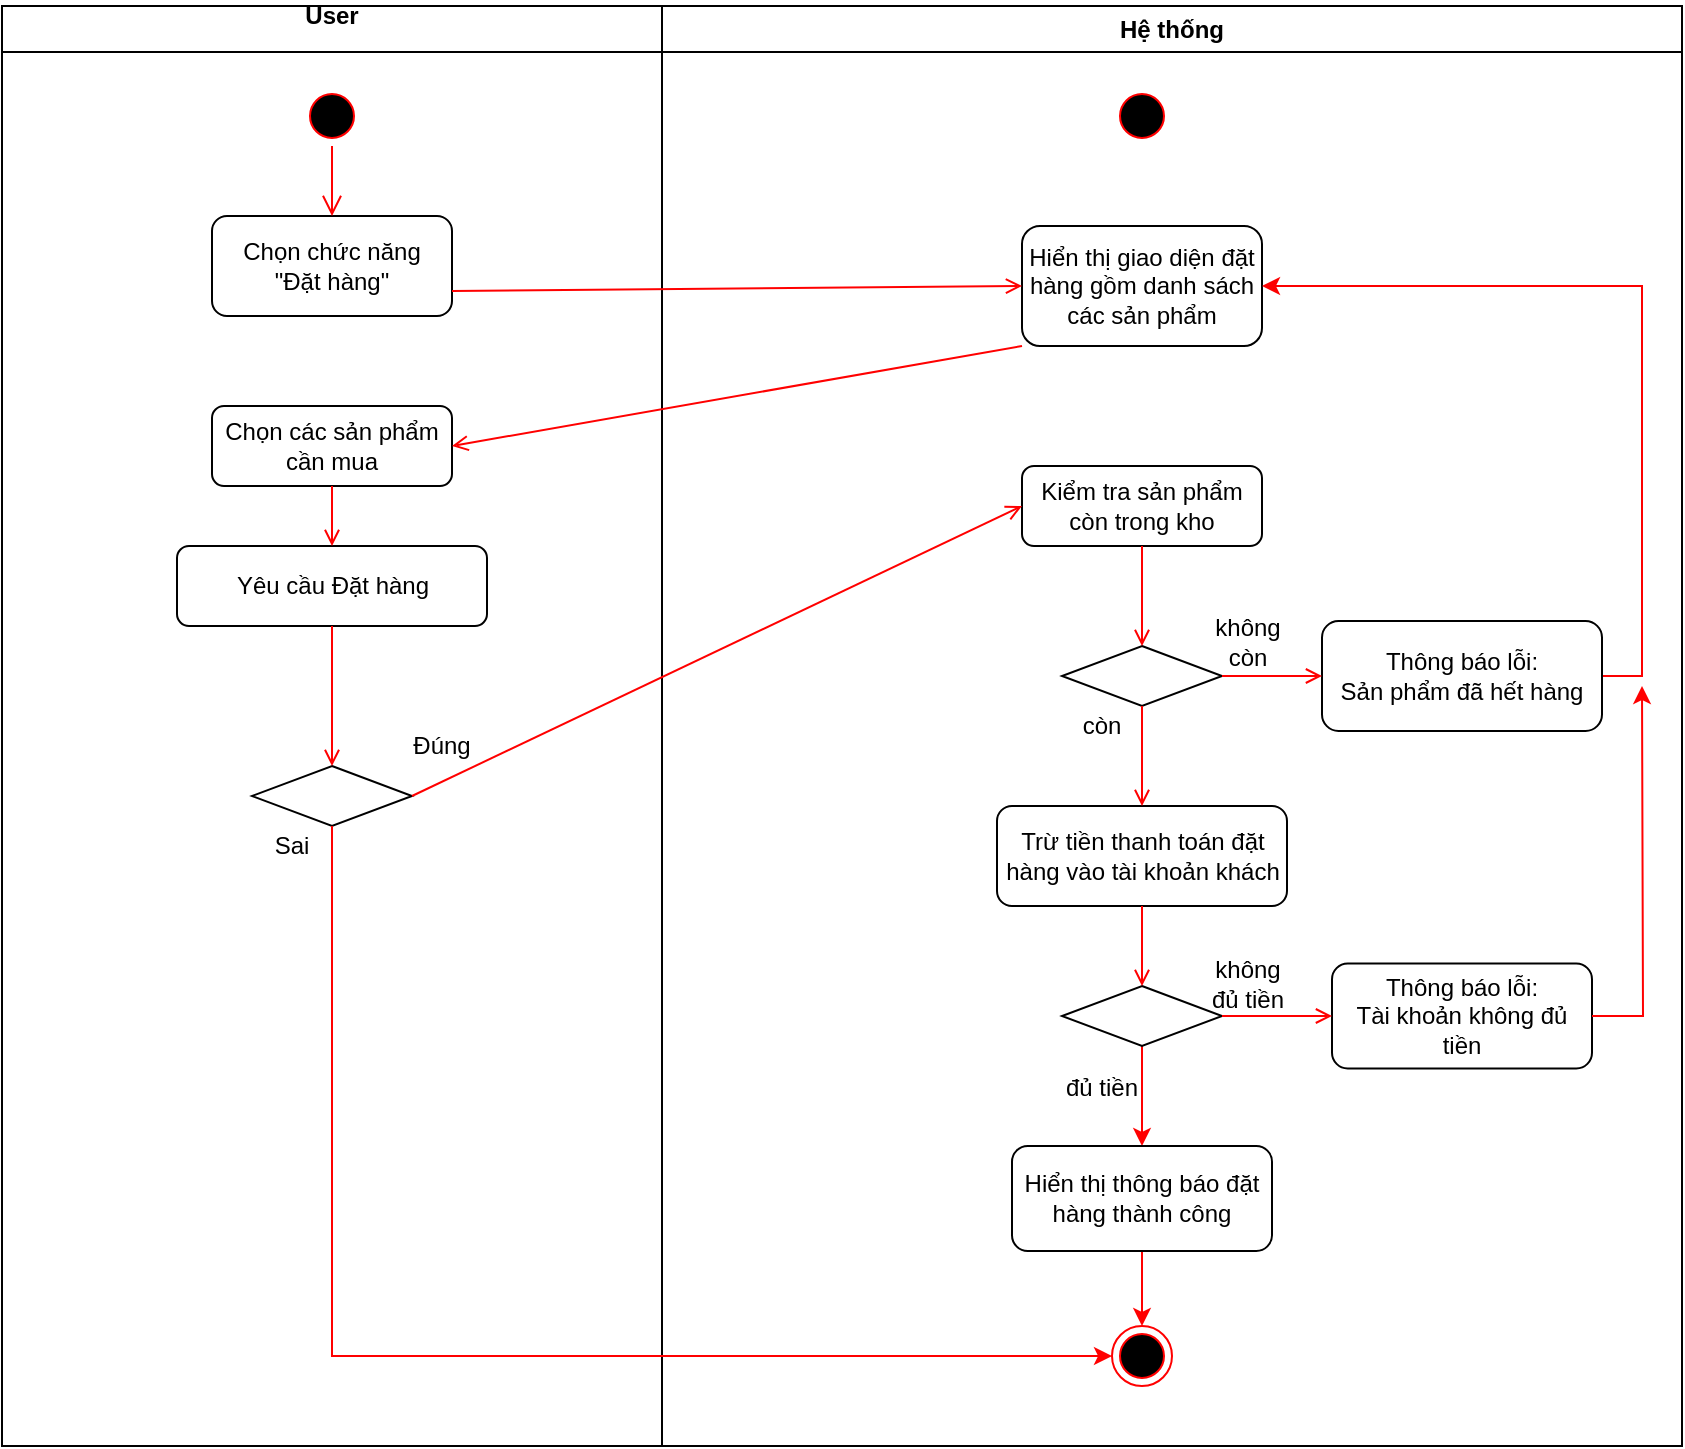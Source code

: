 <mxfile version="13.9.9" type="device" pages="3"><diagram name="DatHang" id="e7e014a7-5840-1c2e-5031-d8a46d1fe8dd"><mxGraphModel dx="1662" dy="822" grid="1" gridSize="10" guides="1" tooltips="1" connect="1" arrows="1" fold="1" page="1" pageScale="1" pageWidth="1169" pageHeight="826" background="#ffffff" math="0" shadow="0"><root><mxCell id="0"/><mxCell id="1" parent="0"/><mxCell id="aJ__V74SjFZ0D-F5m07I-41" value="User&#10;" style="swimlane;whiteSpace=wrap;startSize=23;" parent="1" vertex="1"><mxGeometry x="120" y="80" width="330" height="720" as="geometry"/></mxCell><mxCell id="aJ__V74SjFZ0D-F5m07I-42" value="" style="ellipse;shape=startState;fillColor=#000000;strokeColor=#ff0000;" parent="aJ__V74SjFZ0D-F5m07I-41" vertex="1"><mxGeometry x="150" y="40" width="30" height="30" as="geometry"/></mxCell><mxCell id="aJ__V74SjFZ0D-F5m07I-44" value="Chọn chức năng&lt;br&gt;&quot;Đặt hàng&quot;" style="rounded=1;whiteSpace=wrap;html=1;" parent="aJ__V74SjFZ0D-F5m07I-41" vertex="1"><mxGeometry x="105" y="105" width="120" height="50" as="geometry"/></mxCell><mxCell id="aJ__V74SjFZ0D-F5m07I-45" value="" style="edgeStyle=elbowEdgeStyle;elbow=horizontal;verticalAlign=bottom;endArrow=open;endSize=8;strokeColor=#FF0000;endFill=1;rounded=0" parent="aJ__V74SjFZ0D-F5m07I-41" source="aJ__V74SjFZ0D-F5m07I-42" target="aJ__V74SjFZ0D-F5m07I-44" edge="1"><mxGeometry x="100" y="40" as="geometry"><mxPoint x="275" y="180" as="targetPoint"/><mxPoint x="275" y="140" as="sourcePoint"/></mxGeometry></mxCell><mxCell id="aJ__V74SjFZ0D-F5m07I-46" value="Chọn các sản phẩm cần mua" style="rounded=1;whiteSpace=wrap;html=1;" parent="aJ__V74SjFZ0D-F5m07I-41" vertex="1"><mxGeometry x="105" y="200" width="120" height="40" as="geometry"/></mxCell><mxCell id="aJ__V74SjFZ0D-F5m07I-47" value="Yêu cầu Đặt hàng" style="rounded=1;whiteSpace=wrap;html=1;" parent="aJ__V74SjFZ0D-F5m07I-41" vertex="1"><mxGeometry x="87.5" y="270" width="155" height="40" as="geometry"/></mxCell><mxCell id="aJ__V74SjFZ0D-F5m07I-48" value="" style="endArrow=open;strokeColor=#FF0000;endFill=1;rounded=0;exitX=0.5;exitY=1;exitDx=0;exitDy=0;entryX=0.5;entryY=0;entryDx=0;entryDy=0;" parent="aJ__V74SjFZ0D-F5m07I-41" source="aJ__V74SjFZ0D-F5m07I-46" target="aJ__V74SjFZ0D-F5m07I-47" edge="1"><mxGeometry relative="1" as="geometry"><mxPoint x="385" y="300" as="sourcePoint"/><mxPoint x="385" y="355" as="targetPoint"/></mxGeometry></mxCell><mxCell id="aJ__V74SjFZ0D-F5m07I-49" value="" style="rhombus;whiteSpace=wrap;html=1;" parent="aJ__V74SjFZ0D-F5m07I-41" vertex="1"><mxGeometry x="125" y="380" width="80" height="30" as="geometry"/></mxCell><mxCell id="aJ__V74SjFZ0D-F5m07I-50" value="" style="endArrow=open;strokeColor=#FF0000;endFill=1;rounded=0;exitX=0.5;exitY=1;exitDx=0;exitDy=0;entryX=0.5;entryY=0;entryDx=0;entryDy=0;" parent="aJ__V74SjFZ0D-F5m07I-41" source="aJ__V74SjFZ0D-F5m07I-47" target="aJ__V74SjFZ0D-F5m07I-49" edge="1"><mxGeometry relative="1" as="geometry"><mxPoint x="125" y="205" as="sourcePoint"/><mxPoint x="125" y="240" as="targetPoint"/></mxGeometry></mxCell><mxCell id="aJ__V74SjFZ0D-F5m07I-51" value="Đúng" style="text;html=1;strokeColor=none;fillColor=none;align=center;verticalAlign=middle;whiteSpace=wrap;rounded=0;" parent="aJ__V74SjFZ0D-F5m07I-41" vertex="1"><mxGeometry x="200" y="360" width="40" height="20" as="geometry"/></mxCell><mxCell id="aJ__V74SjFZ0D-F5m07I-52" value="Sai" style="text;html=1;strokeColor=none;fillColor=none;align=center;verticalAlign=middle;whiteSpace=wrap;rounded=0;" parent="aJ__V74SjFZ0D-F5m07I-41" vertex="1"><mxGeometry x="125" y="410" width="40" height="20" as="geometry"/></mxCell><mxCell id="aJ__V74SjFZ0D-F5m07I-53" value="Hệ thống" style="swimlane;whiteSpace=wrap" parent="1" vertex="1"><mxGeometry x="450" y="80" width="510" height="720" as="geometry"/></mxCell><mxCell id="aJ__V74SjFZ0D-F5m07I-54" value="" style="ellipse;shape=startState;fillColor=#000000;strokeColor=#ff0000;" parent="aJ__V74SjFZ0D-F5m07I-53" vertex="1"><mxGeometry x="225" y="40" width="30" height="30" as="geometry"/></mxCell><mxCell id="aJ__V74SjFZ0D-F5m07I-55" value="Hiển thị giao diện đặt hàng gồm danh sách các sản phẩm" style="rounded=1;whiteSpace=wrap;html=1;" parent="aJ__V74SjFZ0D-F5m07I-53" vertex="1"><mxGeometry x="180" y="110" width="120" height="60" as="geometry"/></mxCell><mxCell id="aJ__V74SjFZ0D-F5m07I-56" value="Kiểm tra sản phẩm còn trong kho" style="rounded=1;whiteSpace=wrap;html=1;" parent="aJ__V74SjFZ0D-F5m07I-53" vertex="1"><mxGeometry x="180" y="230" width="120" height="40" as="geometry"/></mxCell><mxCell id="aJ__V74SjFZ0D-F5m07I-57" value="" style="rhombus;whiteSpace=wrap;html=1;" parent="aJ__V74SjFZ0D-F5m07I-53" vertex="1"><mxGeometry x="200" y="320" width="80" height="30" as="geometry"/></mxCell><mxCell id="aJ__V74SjFZ0D-F5m07I-58" value="" style="endArrow=open;strokeColor=#FF0000;endFill=1;rounded=0;exitX=0.5;exitY=1;exitDx=0;exitDy=0;entryX=0.5;entryY=0;entryDx=0;entryDy=0;" parent="aJ__V74SjFZ0D-F5m07I-53" source="aJ__V74SjFZ0D-F5m07I-56" target="aJ__V74SjFZ0D-F5m07I-57" edge="1"><mxGeometry relative="1" as="geometry"><mxPoint x="85" y="280" as="sourcePoint"/><mxPoint x="85" y="335" as="targetPoint"/></mxGeometry></mxCell><mxCell id="aJ__V74SjFZ0D-F5m07I-59" style="rounded=0;orthogonalLoop=1;jettySize=auto;html=1;exitX=1;exitY=0.5;exitDx=0;exitDy=0;entryX=1;entryY=0.5;entryDx=0;entryDy=0;fillColor=#990000;edgeStyle=orthogonalEdgeStyle;strokeColor=#FC0000;" parent="aJ__V74SjFZ0D-F5m07I-53" source="aJ__V74SjFZ0D-F5m07I-60" target="aJ__V74SjFZ0D-F5m07I-55" edge="1"><mxGeometry relative="1" as="geometry"/></mxCell><mxCell id="aJ__V74SjFZ0D-F5m07I-60" value="Thông báo lỗi:&lt;br&gt;Sản phẩm đã hết hàng" style="rounded=1;whiteSpace=wrap;html=1;" parent="aJ__V74SjFZ0D-F5m07I-53" vertex="1"><mxGeometry x="330" y="307.5" width="140" height="55" as="geometry"/></mxCell><mxCell id="aJ__V74SjFZ0D-F5m07I-61" value="" style="endArrow=open;strokeColor=#FF0000;endFill=1;rounded=0;exitX=1;exitY=0.5;exitDx=0;exitDy=0;" parent="aJ__V74SjFZ0D-F5m07I-53" source="aJ__V74SjFZ0D-F5m07I-57" target="aJ__V74SjFZ0D-F5m07I-60" edge="1"><mxGeometry relative="1" as="geometry"><mxPoint x="95" y="290" as="sourcePoint"/><mxPoint x="95" y="345" as="targetPoint"/></mxGeometry></mxCell><mxCell id="aJ__V74SjFZ0D-F5m07I-62" value="Trừ tiền thanh toán đặt hàng vào tài khoản khách" style="rounded=1;whiteSpace=wrap;html=1;" parent="aJ__V74SjFZ0D-F5m07I-53" vertex="1"><mxGeometry x="167.5" y="400" width="145" height="50" as="geometry"/></mxCell><mxCell id="aJ__V74SjFZ0D-F5m07I-63" value="" style="endArrow=open;strokeColor=#FF0000;endFill=1;rounded=0;exitX=0.5;exitY=1;exitDx=0;exitDy=0;entryX=0.5;entryY=0;entryDx=0;entryDy=0;" parent="aJ__V74SjFZ0D-F5m07I-53" source="aJ__V74SjFZ0D-F5m07I-57" target="aJ__V74SjFZ0D-F5m07I-62" edge="1"><mxGeometry relative="1" as="geometry"><mxPoint x="-110" y="350" as="sourcePoint"/><mxPoint x="20" y="350" as="targetPoint"/></mxGeometry></mxCell><mxCell id="aJ__V74SjFZ0D-F5m07I-64" value="không còn" style="text;html=1;strokeColor=none;fillColor=none;align=center;verticalAlign=middle;whiteSpace=wrap;rounded=0;" parent="aJ__V74SjFZ0D-F5m07I-53" vertex="1"><mxGeometry x="272.5" y="307.5" width="40" height="20" as="geometry"/></mxCell><mxCell id="aJ__V74SjFZ0D-F5m07I-65" value="còn" style="text;html=1;strokeColor=none;fillColor=none;align=center;verticalAlign=middle;whiteSpace=wrap;rounded=0;" parent="aJ__V74SjFZ0D-F5m07I-53" vertex="1"><mxGeometry x="200" y="350" width="40" height="20" as="geometry"/></mxCell><mxCell id="aJ__V74SjFZ0D-F5m07I-84" style="rounded=0;orthogonalLoop=1;jettySize=auto;html=1;exitX=0.5;exitY=1;exitDx=0;exitDy=0;strokeColor=#FF0000;" parent="aJ__V74SjFZ0D-F5m07I-53" source="aJ__V74SjFZ0D-F5m07I-66" target="aJ__V74SjFZ0D-F5m07I-83" edge="1"><mxGeometry relative="1" as="geometry"/></mxCell><mxCell id="aJ__V74SjFZ0D-F5m07I-66" value="" style="rhombus;whiteSpace=wrap;html=1;" parent="aJ__V74SjFZ0D-F5m07I-53" vertex="1"><mxGeometry x="200" y="490" width="80" height="30" as="geometry"/></mxCell><mxCell id="aJ__V74SjFZ0D-F5m07I-67" value="" style="endArrow=open;strokeColor=#FF0000;endFill=1;rounded=0;exitX=0.5;exitY=1;exitDx=0;exitDy=0;" parent="aJ__V74SjFZ0D-F5m07I-53" source="aJ__V74SjFZ0D-F5m07I-62" target="aJ__V74SjFZ0D-F5m07I-66" edge="1"><mxGeometry relative="1" as="geometry"><mxPoint x="270" y="300" as="sourcePoint"/><mxPoint x="270" y="320" as="targetPoint"/></mxGeometry></mxCell><mxCell id="aJ__V74SjFZ0D-F5m07I-68" value="Thông báo lỗi:&lt;br&gt;Tài khoản không đủ tiền" style="rounded=1;whiteSpace=wrap;html=1;" parent="aJ__V74SjFZ0D-F5m07I-53" vertex="1"><mxGeometry x="335" y="478.75" width="130" height="52.5" as="geometry"/></mxCell><mxCell id="aJ__V74SjFZ0D-F5m07I-69" value="" style="endArrow=open;strokeColor=#FF0000;endFill=1;rounded=0;exitX=1;exitY=0.5;exitDx=0;exitDy=0;entryX=0;entryY=0.5;entryDx=0;entryDy=0;" parent="aJ__V74SjFZ0D-F5m07I-53" source="aJ__V74SjFZ0D-F5m07I-66" target="aJ__V74SjFZ0D-F5m07I-68" edge="1"><mxGeometry relative="1" as="geometry"><mxPoint x="250" y="280" as="sourcePoint"/><mxPoint x="250" y="300" as="targetPoint"/></mxGeometry></mxCell><mxCell id="aJ__V74SjFZ0D-F5m07I-82" value="không đủ tiền" style="text;html=1;strokeColor=none;fillColor=none;align=center;verticalAlign=middle;whiteSpace=wrap;rounded=0;" parent="aJ__V74SjFZ0D-F5m07I-53" vertex="1"><mxGeometry x="272.5" y="478.75" width="40" height="20" as="geometry"/></mxCell><mxCell id="aJ__V74SjFZ0D-F5m07I-88" style="edgeStyle=orthogonalEdgeStyle;rounded=0;orthogonalLoop=1;jettySize=auto;html=1;exitX=0.5;exitY=1;exitDx=0;exitDy=0;entryX=0.5;entryY=0;entryDx=0;entryDy=0;strokeColor=#FF0000;" parent="aJ__V74SjFZ0D-F5m07I-53" source="aJ__V74SjFZ0D-F5m07I-83" target="aJ__V74SjFZ0D-F5m07I-87" edge="1"><mxGeometry relative="1" as="geometry"/></mxCell><mxCell id="aJ__V74SjFZ0D-F5m07I-83" value="Hiển thị thông báo đặt hàng thành công" style="rounded=1;whiteSpace=wrap;html=1;" parent="aJ__V74SjFZ0D-F5m07I-53" vertex="1"><mxGeometry x="175" y="570" width="130" height="52.5" as="geometry"/></mxCell><mxCell id="aJ__V74SjFZ0D-F5m07I-85" value="đủ tiền" style="text;html=1;strokeColor=none;fillColor=none;align=center;verticalAlign=middle;whiteSpace=wrap;rounded=0;" parent="aJ__V74SjFZ0D-F5m07I-53" vertex="1"><mxGeometry x="200" y="531.25" width="40" height="20" as="geometry"/></mxCell><mxCell id="aJ__V74SjFZ0D-F5m07I-87" value="" style="ellipse;html=1;shape=endState;fillColor=#000000;strokeColor=#ff0000;" parent="aJ__V74SjFZ0D-F5m07I-53" vertex="1"><mxGeometry x="225" y="660" width="30" height="30" as="geometry"/></mxCell><mxCell id="aJ__V74SjFZ0D-F5m07I-77" value="" style="endArrow=open;strokeColor=#FF0000;endFill=1;rounded=0;exitX=1;exitY=0.75;exitDx=0;exitDy=0;entryX=0;entryY=0.5;entryDx=0;entryDy=0;" parent="1" source="aJ__V74SjFZ0D-F5m07I-44" target="aJ__V74SjFZ0D-F5m07I-55" edge="1"><mxGeometry relative="1" as="geometry"><mxPoint x="525" y="240" as="sourcePoint"/></mxGeometry></mxCell><mxCell id="aJ__V74SjFZ0D-F5m07I-78" value="" style="endArrow=open;strokeColor=#FF0000;endFill=1;rounded=0;exitX=0;exitY=1;exitDx=0;exitDy=0;entryX=1;entryY=0.5;entryDx=0;entryDy=0;" parent="1" source="aJ__V74SjFZ0D-F5m07I-55" target="aJ__V74SjFZ0D-F5m07I-46" edge="1"><mxGeometry relative="1" as="geometry"><mxPoint x="580" y="325" as="sourcePoint"/><mxPoint x="600" y="325" as="targetPoint"/></mxGeometry></mxCell><mxCell id="aJ__V74SjFZ0D-F5m07I-79" value="" style="endArrow=open;strokeColor=#FF0000;endFill=1;rounded=0;exitX=1;exitY=0.5;exitDx=0;exitDy=0;entryX=0;entryY=0.5;entryDx=0;entryDy=0;" parent="1" source="aJ__V74SjFZ0D-F5m07I-49" target="aJ__V74SjFZ0D-F5m07I-56" edge="1"><mxGeometry relative="1" as="geometry"><mxPoint x="525" y="350" as="sourcePoint"/></mxGeometry></mxCell><mxCell id="aJ__V74SjFZ0D-F5m07I-86" style="edgeStyle=orthogonalEdgeStyle;rounded=0;orthogonalLoop=1;jettySize=auto;html=1;exitX=1;exitY=0.5;exitDx=0;exitDy=0;strokeColor=#FF0000;" parent="1" source="aJ__V74SjFZ0D-F5m07I-68" edge="1"><mxGeometry relative="1" as="geometry"><mxPoint x="940" y="420" as="targetPoint"/></mxGeometry></mxCell><mxCell id="aJ__V74SjFZ0D-F5m07I-89" style="edgeStyle=orthogonalEdgeStyle;rounded=0;orthogonalLoop=1;jettySize=auto;html=1;exitX=0.5;exitY=1;exitDx=0;exitDy=0;entryX=0;entryY=0.5;entryDx=0;entryDy=0;strokeColor=#FF0000;" parent="1" source="aJ__V74SjFZ0D-F5m07I-49" target="aJ__V74SjFZ0D-F5m07I-87" edge="1"><mxGeometry relative="1" as="geometry"/></mxCell></root></mxGraphModel></diagram><diagram id="DGHjz7fVhNqy3C0vTWpx" name="PhanHoiAdmin"><mxGraphModel dx="1662" dy="822" grid="1" gridSize="10" guides="1" tooltips="1" connect="1" arrows="1" fold="1" page="1" pageScale="1" pageWidth="850" pageHeight="1100" math="0" shadow="0"><root><mxCell id="t5vOIl4RgdSgeaUPpMT_-0"/><mxCell id="t5vOIl4RgdSgeaUPpMT_-1" parent="t5vOIl4RgdSgeaUPpMT_-0"/><mxCell id="t5vOIl4RgdSgeaUPpMT_-2" value="User" style="swimlane;whiteSpace=wrap" parent="t5vOIl4RgdSgeaUPpMT_-1" vertex="1"><mxGeometry x="130" y="40" width="320" height="520" as="geometry"/></mxCell><mxCell id="t5vOIl4RgdSgeaUPpMT_-3" value="" style="ellipse;shape=startState;fillColor=#000000;strokeColor=#ff0000;" parent="t5vOIl4RgdSgeaUPpMT_-2" vertex="1"><mxGeometry x="145" y="40" width="30" height="30" as="geometry"/></mxCell><mxCell id="t5vOIl4RgdSgeaUPpMT_-4" value="" style="edgeStyle=elbowEdgeStyle;elbow=horizontal;verticalAlign=bottom;endArrow=open;endSize=8;strokeColor=#FF0000;endFill=1;rounded=0" parent="t5vOIl4RgdSgeaUPpMT_-2" source="t5vOIl4RgdSgeaUPpMT_-5" edge="1"><mxGeometry x="100" y="40" as="geometry"><mxPoint x="115" y="110" as="targetPoint"/></mxGeometry></mxCell><mxCell id="t5vOIl4RgdSgeaUPpMT_-5" value="Chọn hộp thoại tin nhắn trao đổi" style="rounded=1;whiteSpace=wrap;html=1;" parent="t5vOIl4RgdSgeaUPpMT_-2" vertex="1"><mxGeometry x="93.13" y="90" width="133.75" height="50" as="geometry"/></mxCell><mxCell id="t5vOIl4RgdSgeaUPpMT_-6" value="" style="edgeStyle=elbowEdgeStyle;elbow=horizontal;verticalAlign=bottom;endArrow=open;endSize=8;strokeColor=#FF0000;endFill=1;rounded=0" parent="t5vOIl4RgdSgeaUPpMT_-2" source="t5vOIl4RgdSgeaUPpMT_-3" target="t5vOIl4RgdSgeaUPpMT_-5" edge="1"><mxGeometry x="100" y="40" as="geometry"><mxPoint x="275" y="180" as="targetPoint"/><mxPoint x="275" y="140" as="sourcePoint"/></mxGeometry></mxCell><mxCell id="t5vOIl4RgdSgeaUPpMT_-7" style="edgeStyle=none;rounded=0;orthogonalLoop=1;jettySize=auto;html=1;exitX=0.5;exitY=1;exitDx=0;exitDy=0;entryX=0.5;entryY=0;entryDx=0;entryDy=0;strokeColor=#F70031;" parent="t5vOIl4RgdSgeaUPpMT_-2" source="t5vOIl4RgdSgeaUPpMT_-8" target="t5vOIl4RgdSgeaUPpMT_-13" edge="1"><mxGeometry relative="1" as="geometry"/></mxCell><mxCell id="t5vOIl4RgdSgeaUPpMT_-8" value="Nhập thông tin cần trao đổi" style="rounded=1;whiteSpace=wrap;html=1;" parent="t5vOIl4RgdSgeaUPpMT_-2" vertex="1"><mxGeometry x="98.14" y="160" width="123.74" height="40" as="geometry"/></mxCell><mxCell id="t5vOIl4RgdSgeaUPpMT_-9" value="" style="rhombus;whiteSpace=wrap;html=1;" parent="t5vOIl4RgdSgeaUPpMT_-2" vertex="1"><mxGeometry x="120.0" y="320" width="80" height="30" as="geometry"/></mxCell><mxCell id="t5vOIl4RgdSgeaUPpMT_-10" value="Đúng" style="text;html=1;strokeColor=none;fillColor=none;align=center;verticalAlign=middle;whiteSpace=wrap;rounded=0;" parent="t5vOIl4RgdSgeaUPpMT_-2" vertex="1"><mxGeometry x="200" y="330" width="40" height="20" as="geometry"/></mxCell><mxCell id="t5vOIl4RgdSgeaUPpMT_-11" value="Sai" style="text;html=1;strokeColor=none;fillColor=none;align=center;verticalAlign=middle;whiteSpace=wrap;rounded=0;" parent="t5vOIl4RgdSgeaUPpMT_-2" vertex="1"><mxGeometry x="120" y="350" width="40" height="20" as="geometry"/></mxCell><mxCell id="t5vOIl4RgdSgeaUPpMT_-12" style="edgeStyle=none;rounded=0;orthogonalLoop=1;jettySize=auto;html=1;exitX=0.5;exitY=1;exitDx=0;exitDy=0;entryX=0.5;entryY=0;entryDx=0;entryDy=0;strokeColor=#F70031;" parent="t5vOIl4RgdSgeaUPpMT_-2" source="t5vOIl4RgdSgeaUPpMT_-13" target="t5vOIl4RgdSgeaUPpMT_-9" edge="1"><mxGeometry relative="1" as="geometry"/></mxCell><mxCell id="t5vOIl4RgdSgeaUPpMT_-13" value="Yêu cầu Gửi tin nhắn" style="rounded=1;whiteSpace=wrap;html=1;" parent="t5vOIl4RgdSgeaUPpMT_-2" vertex="1"><mxGeometry x="98.14" y="230" width="123.74" height="40" as="geometry"/></mxCell><mxCell id="t5vOIl4RgdSgeaUPpMT_-14" value="Hệ thống" style="swimlane;whiteSpace=wrap" parent="t5vOIl4RgdSgeaUPpMT_-1" vertex="1"><mxGeometry x="450" y="40" width="480" height="520" as="geometry"/></mxCell><mxCell id="t5vOIl4RgdSgeaUPpMT_-15" value="" style="ellipse;shape=startState;fillColor=#000000;strokeColor=#ff0000;" parent="t5vOIl4RgdSgeaUPpMT_-14" vertex="1"><mxGeometry x="225" y="40" width="30" height="30" as="geometry"/></mxCell><mxCell id="t5vOIl4RgdSgeaUPpMT_-16" value="Hiển thị giao diện hộp thoại tin nhắn trao đổi" style="rounded=1;whiteSpace=wrap;html=1;" parent="t5vOIl4RgdSgeaUPpMT_-14" vertex="1"><mxGeometry x="168.75" y="80.63" width="142.5" height="68.75" as="geometry"/></mxCell><mxCell id="t5vOIl4RgdSgeaUPpMT_-17" style="edgeStyle=none;rounded=0;orthogonalLoop=1;jettySize=auto;html=1;exitX=0.5;exitY=1;exitDx=0;exitDy=0;entryX=0.5;entryY=0;entryDx=0;entryDy=0;strokeColor=#FF0000;" parent="t5vOIl4RgdSgeaUPpMT_-14" source="t5vOIl4RgdSgeaUPpMT_-18" target="t5vOIl4RgdSgeaUPpMT_-21" edge="1"><mxGeometry relative="1" as="geometry"/></mxCell><mxCell id="t5vOIl4RgdSgeaUPpMT_-18" value="Hiển thị tin nhắn trong hộp thoại ở máy chủ" style="rounded=1;whiteSpace=wrap;html=1;" parent="t5vOIl4RgdSgeaUPpMT_-14" vertex="1"><mxGeometry x="155" y="212.5" width="170" height="65" as="geometry"/></mxCell><mxCell id="t5vOIl4RgdSgeaUPpMT_-19" value="" style="ellipse;html=1;shape=endState;fillColor=#000000;strokeColor=#ff0000;" parent="t5vOIl4RgdSgeaUPpMT_-14" vertex="1"><mxGeometry x="225" y="440" width="30" height="30" as="geometry"/></mxCell><mxCell id="t5vOIl4RgdSgeaUPpMT_-20" style="edgeStyle=none;rounded=0;orthogonalLoop=1;jettySize=auto;html=1;exitX=0.5;exitY=1;exitDx=0;exitDy=0;entryX=0.5;entryY=0;entryDx=0;entryDy=0;strokeColor=#D40000;" parent="t5vOIl4RgdSgeaUPpMT_-14" source="t5vOIl4RgdSgeaUPpMT_-21" target="t5vOIl4RgdSgeaUPpMT_-19" edge="1"><mxGeometry relative="1" as="geometry"/></mxCell><mxCell id="t5vOIl4RgdSgeaUPpMT_-21" value="Hiển thị thông báo đã gửi tin nhắn thành công ở máy khách hàng" style="rounded=1;whiteSpace=wrap;html=1;" parent="t5vOIl4RgdSgeaUPpMT_-14" vertex="1"><mxGeometry x="162.5" y="350" width="155" height="65" as="geometry"/></mxCell><mxCell id="t5vOIl4RgdSgeaUPpMT_-22" value="" style="endArrow=open;strokeColor=#FF0000;endFill=1;rounded=0;exitX=1;exitY=0.5;exitDx=0;exitDy=0;entryX=0;entryY=0.5;entryDx=0;entryDy=0;" parent="t5vOIl4RgdSgeaUPpMT_-1" source="t5vOIl4RgdSgeaUPpMT_-5" target="t5vOIl4RgdSgeaUPpMT_-16" edge="1"><mxGeometry relative="1" as="geometry"><mxPoint x="525" y="240" as="sourcePoint"/></mxGeometry></mxCell><mxCell id="t5vOIl4RgdSgeaUPpMT_-23" style="rounded=0;orthogonalLoop=1;jettySize=auto;html=1;exitX=0;exitY=1;exitDx=0;exitDy=0;entryX=1;entryY=0.5;entryDx=0;entryDy=0;strokeColor=#F70021;" parent="t5vOIl4RgdSgeaUPpMT_-1" source="t5vOIl4RgdSgeaUPpMT_-16" target="t5vOIl4RgdSgeaUPpMT_-8" edge="1"><mxGeometry relative="1" as="geometry"/></mxCell><mxCell id="t5vOIl4RgdSgeaUPpMT_-24" style="edgeStyle=none;rounded=0;orthogonalLoop=1;jettySize=auto;html=1;exitX=1;exitY=0.5;exitDx=0;exitDy=0;entryX=0;entryY=0.5;entryDx=0;entryDy=0;strokeColor=#F70021;" parent="t5vOIl4RgdSgeaUPpMT_-1" source="t5vOIl4RgdSgeaUPpMT_-9" target="t5vOIl4RgdSgeaUPpMT_-18" edge="1"><mxGeometry relative="1" as="geometry"/></mxCell><mxCell id="t5vOIl4RgdSgeaUPpMT_-25" style="edgeStyle=orthogonalEdgeStyle;rounded=0;orthogonalLoop=1;jettySize=auto;html=1;exitX=0.5;exitY=1;exitDx=0;exitDy=0;entryX=0;entryY=0.5;entryDx=0;entryDy=0;strokeColor=#FF0000;" parent="t5vOIl4RgdSgeaUPpMT_-1" source="t5vOIl4RgdSgeaUPpMT_-9" target="t5vOIl4RgdSgeaUPpMT_-19" edge="1"><mxGeometry relative="1" as="geometry"/></mxCell></root></mxGraphModel></diagram><diagram id="VCHtoK4bV17sJbBmLVvG" name="ChuyenTien"><mxGraphModel dx="1662" dy="822" grid="1" gridSize="10" guides="1" tooltips="1" connect="1" arrows="1" fold="1" page="1" pageScale="1" pageWidth="850" pageHeight="1100" math="0" shadow="0"><root><mxCell id="1RHCtXDSdcb1a8iPi12D-0"/><mxCell id="1RHCtXDSdcb1a8iPi12D-1" parent="1RHCtXDSdcb1a8iPi12D-0"/><mxCell id="1RHCtXDSdcb1a8iPi12D-2" value="User" style="swimlane;whiteSpace=wrap" parent="1RHCtXDSdcb1a8iPi12D-1" vertex="1"><mxGeometry x="130" y="40" width="320" height="680" as="geometry"/></mxCell><mxCell id="1RHCtXDSdcb1a8iPi12D-3" value="" style="ellipse;shape=startState;fillColor=#000000;strokeColor=#ff0000;" parent="1RHCtXDSdcb1a8iPi12D-2" vertex="1"><mxGeometry x="145" y="40" width="30" height="30" as="geometry"/></mxCell><mxCell id="1RHCtXDSdcb1a8iPi12D-4" value="" style="edgeStyle=elbowEdgeStyle;elbow=horizontal;verticalAlign=bottom;endArrow=open;endSize=8;strokeColor=#FF0000;endFill=1;rounded=0" parent="1RHCtXDSdcb1a8iPi12D-2" source="1RHCtXDSdcb1a8iPi12D-5" edge="1"><mxGeometry x="100" y="40" as="geometry"><mxPoint x="115" y="110" as="targetPoint"/></mxGeometry></mxCell><mxCell id="1RHCtXDSdcb1a8iPi12D-5" value="Chọn chức năng Chuyển tiền" style="rounded=1;whiteSpace=wrap;html=1;" parent="1RHCtXDSdcb1a8iPi12D-2" vertex="1"><mxGeometry x="93.13" y="90" width="133.75" height="50" as="geometry"/></mxCell><mxCell id="1RHCtXDSdcb1a8iPi12D-6" value="" style="edgeStyle=elbowEdgeStyle;elbow=horizontal;verticalAlign=bottom;endArrow=open;endSize=8;strokeColor=#FF0000;endFill=1;rounded=0" parent="1RHCtXDSdcb1a8iPi12D-2" source="1RHCtXDSdcb1a8iPi12D-3" target="1RHCtXDSdcb1a8iPi12D-5" edge="1"><mxGeometry x="100" y="40" as="geometry"><mxPoint x="275" y="180" as="targetPoint"/><mxPoint x="275" y="140" as="sourcePoint"/></mxGeometry></mxCell><mxCell id="1RHCtXDSdcb1a8iPi12D-8" value="Nhập số tiền cần chuyển" style="rounded=1;whiteSpace=wrap;html=1;" parent="1RHCtXDSdcb1a8iPi12D-2" vertex="1"><mxGeometry x="78.14" y="272.5" width="163.74" height="35" as="geometry"/></mxCell><mxCell id="1RHCtXDSdcb1a8iPi12D-10" value="Chọn tài khoản cần chuyển tiền" style="rounded=1;whiteSpace=wrap;html=1;" parent="1RHCtXDSdcb1a8iPi12D-2" vertex="1"><mxGeometry x="93.13" y="190" width="133.75" height="40" as="geometry"/></mxCell><mxCell id="1RHCtXDSdcb1a8iPi12D-11" value="" style="rhombus;whiteSpace=wrap;html=1;" parent="1RHCtXDSdcb1a8iPi12D-2" vertex="1"><mxGeometry x="120.01" y="420" width="80" height="30" as="geometry"/></mxCell><mxCell id="1RHCtXDSdcb1a8iPi12D-12" value="Đúng" style="text;html=1;strokeColor=none;fillColor=none;align=center;verticalAlign=middle;whiteSpace=wrap;rounded=0;" parent="1RHCtXDSdcb1a8iPi12D-2" vertex="1"><mxGeometry x="201.88" y="410" width="40" height="20" as="geometry"/></mxCell><mxCell id="1RHCtXDSdcb1a8iPi12D-13" value="Sai" style="text;html=1;strokeColor=none;fillColor=none;align=center;verticalAlign=middle;whiteSpace=wrap;rounded=0;" parent="1RHCtXDSdcb1a8iPi12D-2" vertex="1"><mxGeometry x="120.01" y="450" width="40" height="20" as="geometry"/></mxCell><mxCell id="1RHCtXDSdcb1a8iPi12D-45" value="Yêu cầu chuyển tiền" style="rounded=1;whiteSpace=wrap;html=1;" parent="1RHCtXDSdcb1a8iPi12D-2" vertex="1"><mxGeometry x="96.57" y="350" width="126.87" height="30" as="geometry"/></mxCell><mxCell id="1RHCtXDSdcb1a8iPi12D-34" style="edgeStyle=orthogonalEdgeStyle;rounded=0;orthogonalLoop=1;jettySize=auto;html=1;exitX=0.5;exitY=1;exitDx=0;exitDy=0;strokeColor=#F70031;entryX=0.5;entryY=0;entryDx=0;entryDy=0;" parent="1RHCtXDSdcb1a8iPi12D-2" source="1RHCtXDSdcb1a8iPi12D-8" target="1RHCtXDSdcb1a8iPi12D-45" edge="1"><mxGeometry relative="1" as="geometry"><mxPoint x="160" y="350" as="targetPoint"/></mxGeometry></mxCell><mxCell id="1RHCtXDSdcb1a8iPi12D-46" style="edgeStyle=orthogonalEdgeStyle;rounded=0;orthogonalLoop=1;jettySize=auto;html=1;exitX=0.5;exitY=1;exitDx=0;exitDy=0;strokeColor=#F70031;entryX=0.5;entryY=0;entryDx=0;entryDy=0;" parent="1RHCtXDSdcb1a8iPi12D-2" source="1RHCtXDSdcb1a8iPi12D-45" target="1RHCtXDSdcb1a8iPi12D-11" edge="1"><mxGeometry relative="1" as="geometry"><mxPoint x="170.005" y="360" as="targetPoint"/><mxPoint x="170.01" y="317.5" as="sourcePoint"/></mxGeometry></mxCell><mxCell id="1RHCtXDSdcb1a8iPi12D-15" value="Hệ thống" style="swimlane;whiteSpace=wrap" parent="1RHCtXDSdcb1a8iPi12D-1" vertex="1"><mxGeometry x="450" y="40" width="510" height="680" as="geometry"/></mxCell><mxCell id="1RHCtXDSdcb1a8iPi12D-16" value="" style="ellipse;shape=startState;fillColor=#000000;strokeColor=#ff0000;" parent="1RHCtXDSdcb1a8iPi12D-15" vertex="1"><mxGeometry x="225" y="40" width="30" height="30" as="geometry"/></mxCell><mxCell id="1RHCtXDSdcb1a8iPi12D-17" value="Hiển thị giao diện chuyển tiền" style="rounded=1;whiteSpace=wrap;html=1;" parent="1RHCtXDSdcb1a8iPi12D-15" vertex="1"><mxGeometry x="168.75" y="80.63" width="142.5" height="68.75" as="geometry"/></mxCell><mxCell id="1RHCtXDSdcb1a8iPi12D-18" value="Thông báo chuyển tiền thành công" style="rounded=1;whiteSpace=wrap;html=1;" parent="1RHCtXDSdcb1a8iPi12D-15" vertex="1"><mxGeometry x="174.38" y="540" width="131.25" height="50" as="geometry"/></mxCell><mxCell id="1RHCtXDSdcb1a8iPi12D-19" style="edgeStyle=none;rounded=0;orthogonalLoop=1;jettySize=auto;html=1;exitX=0.5;exitY=1;exitDx=0;exitDy=0;entryX=0.5;entryY=0;entryDx=0;entryDy=0;strokeColor=#F70021;" parent="1RHCtXDSdcb1a8iPi12D-15" source="1RHCtXDSdcb1a8iPi12D-20" target="1RHCtXDSdcb1a8iPi12D-23" edge="1"><mxGeometry relative="1" as="geometry"/></mxCell><mxCell id="1RHCtXDSdcb1a8iPi12D-20" value="Kiểm tra số tiền nhập vào" style="rounded=1;whiteSpace=wrap;html=1;" parent="1RHCtXDSdcb1a8iPi12D-15" vertex="1"><mxGeometry x="168.75" y="370" width="141.25" height="40" as="geometry"/></mxCell><mxCell id="1RHCtXDSdcb1a8iPi12D-21" style="edgeStyle=none;rounded=0;orthogonalLoop=1;jettySize=auto;html=1;exitX=0.5;exitY=1;exitDx=0;exitDy=0;entryX=0.5;entryY=0;entryDx=0;entryDy=0;strokeColor=#F70021;" parent="1RHCtXDSdcb1a8iPi12D-15" source="1RHCtXDSdcb1a8iPi12D-23" target="1RHCtXDSdcb1a8iPi12D-18" edge="1"><mxGeometry relative="1" as="geometry"><mxPoint x="240" y="400" as="targetPoint"/></mxGeometry></mxCell><mxCell id="1RHCtXDSdcb1a8iPi12D-22" style="edgeStyle=none;rounded=0;orthogonalLoop=1;jettySize=auto;html=1;exitX=1;exitY=0.5;exitDx=0;exitDy=0;entryX=0;entryY=0.5;entryDx=0;entryDy=0;strokeColor=#F70021;" parent="1RHCtXDSdcb1a8iPi12D-15" source="1RHCtXDSdcb1a8iPi12D-23" target="1RHCtXDSdcb1a8iPi12D-25" edge="1"><mxGeometry relative="1" as="geometry"/></mxCell><mxCell id="1RHCtXDSdcb1a8iPi12D-23" value="" style="rhombus;whiteSpace=wrap;html=1;" parent="1RHCtXDSdcb1a8iPi12D-15" vertex="1"><mxGeometry x="198.75" y="450" width="80" height="30" as="geometry"/></mxCell><mxCell id="1RHCtXDSdcb1a8iPi12D-24" style="edgeStyle=orthogonalEdgeStyle;rounded=0;orthogonalLoop=1;jettySize=auto;html=1;exitX=1;exitY=0.5;exitDx=0;exitDy=0;entryX=1;entryY=0.5;entryDx=0;entryDy=0;strokeColor=#F70021;" parent="1RHCtXDSdcb1a8iPi12D-15" source="1RHCtXDSdcb1a8iPi12D-43" target="1RHCtXDSdcb1a8iPi12D-17" edge="1"><mxGeometry relative="1" as="geometry"/></mxCell><mxCell id="1RHCtXDSdcb1a8iPi12D-25" value="Thông báo lỗi:&lt;br&gt;Yêu cầu nhập lại" style="rounded=1;whiteSpace=wrap;html=1;" parent="1RHCtXDSdcb1a8iPi12D-15" vertex="1"><mxGeometry x="350" y="445" width="120" height="40" as="geometry"/></mxCell><mxCell id="1RHCtXDSdcb1a8iPi12D-26" value="hợp lệ" style="text;html=1;strokeColor=none;fillColor=none;align=center;verticalAlign=middle;whiteSpace=wrap;rounded=0;" parent="1RHCtXDSdcb1a8iPi12D-15" vertex="1"><mxGeometry x="185" y="480" width="40" height="20" as="geometry"/></mxCell><mxCell id="1RHCtXDSdcb1a8iPi12D-27" value="không hơp lệ" style="text;html=1;strokeColor=none;fillColor=none;align=center;verticalAlign=middle;whiteSpace=wrap;rounded=0;" parent="1RHCtXDSdcb1a8iPi12D-15" vertex="1"><mxGeometry x="278.75" y="440" width="40" height="20" as="geometry"/></mxCell><mxCell id="1RHCtXDSdcb1a8iPi12D-28" value="" style="ellipse;html=1;shape=endState;fillColor=#000000;strokeColor=#ff0000;" parent="1RHCtXDSdcb1a8iPi12D-15" vertex="1"><mxGeometry x="225" y="630" width="30" height="30" as="geometry"/></mxCell><mxCell id="1RHCtXDSdcb1a8iPi12D-36" value="Kiểm tra tài khoản được chọn" style="rounded=1;whiteSpace=wrap;html=1;" parent="1RHCtXDSdcb1a8iPi12D-15" vertex="1"><mxGeometry x="183.75" y="200" width="111.25" height="40" as="geometry"/></mxCell><mxCell id="1RHCtXDSdcb1a8iPi12D-38" value="" style="rhombus;whiteSpace=wrap;html=1;" parent="1RHCtXDSdcb1a8iPi12D-15" vertex="1"><mxGeometry x="198.75" y="275" width="80" height="30" as="geometry"/></mxCell><mxCell id="1RHCtXDSdcb1a8iPi12D-39" value="tồn tại" style="text;html=1;strokeColor=none;fillColor=none;align=center;verticalAlign=middle;whiteSpace=wrap;rounded=0;" parent="1RHCtXDSdcb1a8iPi12D-15" vertex="1"><mxGeometry x="158.75" y="290" width="40" height="20" as="geometry"/></mxCell><mxCell id="1RHCtXDSdcb1a8iPi12D-40" value="không tồn tại" style="text;html=1;strokeColor=none;fillColor=none;align=center;verticalAlign=middle;whiteSpace=wrap;rounded=0;" parent="1RHCtXDSdcb1a8iPi12D-15" vertex="1"><mxGeometry x="278.75" y="300" width="40" height="20" as="geometry"/></mxCell><mxCell id="1RHCtXDSdcb1a8iPi12D-42" style="rounded=0;orthogonalLoop=1;jettySize=auto;html=1;exitX=0.5;exitY=1;exitDx=0;exitDy=0;entryX=0.5;entryY=0;entryDx=0;entryDy=0;strokeColor=#F70021;" parent="1RHCtXDSdcb1a8iPi12D-15" source="1RHCtXDSdcb1a8iPi12D-36" target="1RHCtXDSdcb1a8iPi12D-38" edge="1"><mxGeometry relative="1" as="geometry"><mxPoint x="-73.12" y="250" as="sourcePoint"/><mxPoint x="203.75" y="250" as="targetPoint"/></mxGeometry></mxCell><mxCell id="1RHCtXDSdcb1a8iPi12D-43" value="Thông báo lỗi:&lt;br&gt;Tài khoản được chọn không tồn tại" style="rounded=1;whiteSpace=wrap;html=1;" parent="1RHCtXDSdcb1a8iPi12D-15" vertex="1"><mxGeometry x="340" y="265" width="130" height="50" as="geometry"/></mxCell><mxCell id="1RHCtXDSdcb1a8iPi12D-44" style="rounded=0;orthogonalLoop=1;jettySize=auto;html=1;exitX=1;exitY=0.5;exitDx=0;exitDy=0;entryX=0;entryY=0.5;entryDx=0;entryDy=0;strokeColor=#F70021;" parent="1RHCtXDSdcb1a8iPi12D-15" source="1RHCtXDSdcb1a8iPi12D-38" target="1RHCtXDSdcb1a8iPi12D-43" edge="1"><mxGeometry relative="1" as="geometry"><mxPoint x="-83.12" y="240" as="sourcePoint"/><mxPoint x="193.75" y="240" as="targetPoint"/></mxGeometry></mxCell><mxCell id="1RHCtXDSdcb1a8iPi12D-50" style="edgeStyle=none;rounded=0;orthogonalLoop=1;jettySize=auto;html=1;exitX=0.5;exitY=1;exitDx=0;exitDy=0;entryX=0.5;entryY=0;entryDx=0;entryDy=0;strokeColor=#F70021;" parent="1RHCtXDSdcb1a8iPi12D-15" source="1RHCtXDSdcb1a8iPi12D-18" target="1RHCtXDSdcb1a8iPi12D-28" edge="1"><mxGeometry relative="1" as="geometry"><mxPoint x="-109.99" y="445" as="sourcePoint"/><mxPoint x="178.75" y="400" as="targetPoint"/></mxGeometry></mxCell><mxCell id="1RHCtXDSdcb1a8iPi12D-29" value="" style="endArrow=open;strokeColor=#FF0000;endFill=1;rounded=0;exitX=1;exitY=0.5;exitDx=0;exitDy=0;entryX=0;entryY=0.5;entryDx=0;entryDy=0;" parent="1RHCtXDSdcb1a8iPi12D-1" source="1RHCtXDSdcb1a8iPi12D-5" target="1RHCtXDSdcb1a8iPi12D-17" edge="1"><mxGeometry relative="1" as="geometry"><mxPoint x="525" y="240" as="sourcePoint"/></mxGeometry></mxCell><mxCell id="1RHCtXDSdcb1a8iPi12D-30" style="rounded=0;orthogonalLoop=1;jettySize=auto;html=1;exitX=0;exitY=1;exitDx=0;exitDy=0;entryX=1;entryY=0.5;entryDx=0;entryDy=0;strokeColor=#F70021;" parent="1RHCtXDSdcb1a8iPi12D-1" source="1RHCtXDSdcb1a8iPi12D-17" target="1RHCtXDSdcb1a8iPi12D-10" edge="1"><mxGeometry relative="1" as="geometry"/></mxCell><mxCell id="1RHCtXDSdcb1a8iPi12D-31" style="edgeStyle=none;rounded=0;orthogonalLoop=1;jettySize=auto;html=1;exitX=1;exitY=0.5;exitDx=0;exitDy=0;entryX=0;entryY=0.5;entryDx=0;entryDy=0;strokeColor=#F70021;" parent="1RHCtXDSdcb1a8iPi12D-1" source="1RHCtXDSdcb1a8iPi12D-11" target="1RHCtXDSdcb1a8iPi12D-20" edge="1"><mxGeometry relative="1" as="geometry"/></mxCell><mxCell id="1RHCtXDSdcb1a8iPi12D-37" style="rounded=0;orthogonalLoop=1;jettySize=auto;html=1;exitX=1;exitY=1;exitDx=0;exitDy=0;entryX=0;entryY=0.75;entryDx=0;entryDy=0;strokeColor=#F70021;" parent="1RHCtXDSdcb1a8iPi12D-1" source="1RHCtXDSdcb1a8iPi12D-10" target="1RHCtXDSdcb1a8iPi12D-36" edge="1"><mxGeometry relative="1" as="geometry"><mxPoint x="628.75" y="199.38" as="sourcePoint"/><mxPoint x="366.88" y="260" as="targetPoint"/></mxGeometry></mxCell><mxCell id="1RHCtXDSdcb1a8iPi12D-41" style="rounded=0;orthogonalLoop=1;jettySize=auto;html=1;exitX=0;exitY=0.5;exitDx=0;exitDy=0;strokeColor=#F70021;entryX=1;entryY=0.5;entryDx=0;entryDy=0;" parent="1RHCtXDSdcb1a8iPi12D-1" source="1RHCtXDSdcb1a8iPi12D-38" target="1RHCtXDSdcb1a8iPi12D-8" edge="1"><mxGeometry relative="1" as="geometry"><mxPoint x="366.88" y="280" as="sourcePoint"/><mxPoint x="630" y="380" as="targetPoint"/></mxGeometry></mxCell><mxCell id="1RHCtXDSdcb1a8iPi12D-47" style="edgeStyle=orthogonalEdgeStyle;rounded=0;orthogonalLoop=1;jettySize=auto;html=1;exitX=0.5;exitY=1;exitDx=0;exitDy=0;strokeColor=#F70031;entryX=0;entryY=0.5;entryDx=0;entryDy=0;" parent="1RHCtXDSdcb1a8iPi12D-1" source="1RHCtXDSdcb1a8iPi12D-11" target="1RHCtXDSdcb1a8iPi12D-28" edge="1"><mxGeometry relative="1" as="geometry"><mxPoint x="310.005" y="410" as="targetPoint"/><mxPoint x="310.01" y="367.5" as="sourcePoint"/></mxGeometry></mxCell><mxCell id="1RHCtXDSdcb1a8iPi12D-49" style="edgeStyle=orthogonalEdgeStyle;rounded=0;orthogonalLoop=1;jettySize=auto;html=1;exitX=1;exitY=0.5;exitDx=0;exitDy=0;strokeColor=#F70021;" parent="1RHCtXDSdcb1a8iPi12D-1" source="1RHCtXDSdcb1a8iPi12D-25" edge="1"><mxGeometry relative="1" as="geometry"><mxPoint x="340.01" y="485" as="sourcePoint"/><mxPoint x="940" y="330" as="targetPoint"/></mxGeometry></mxCell></root></mxGraphModel></diagram></mxfile>